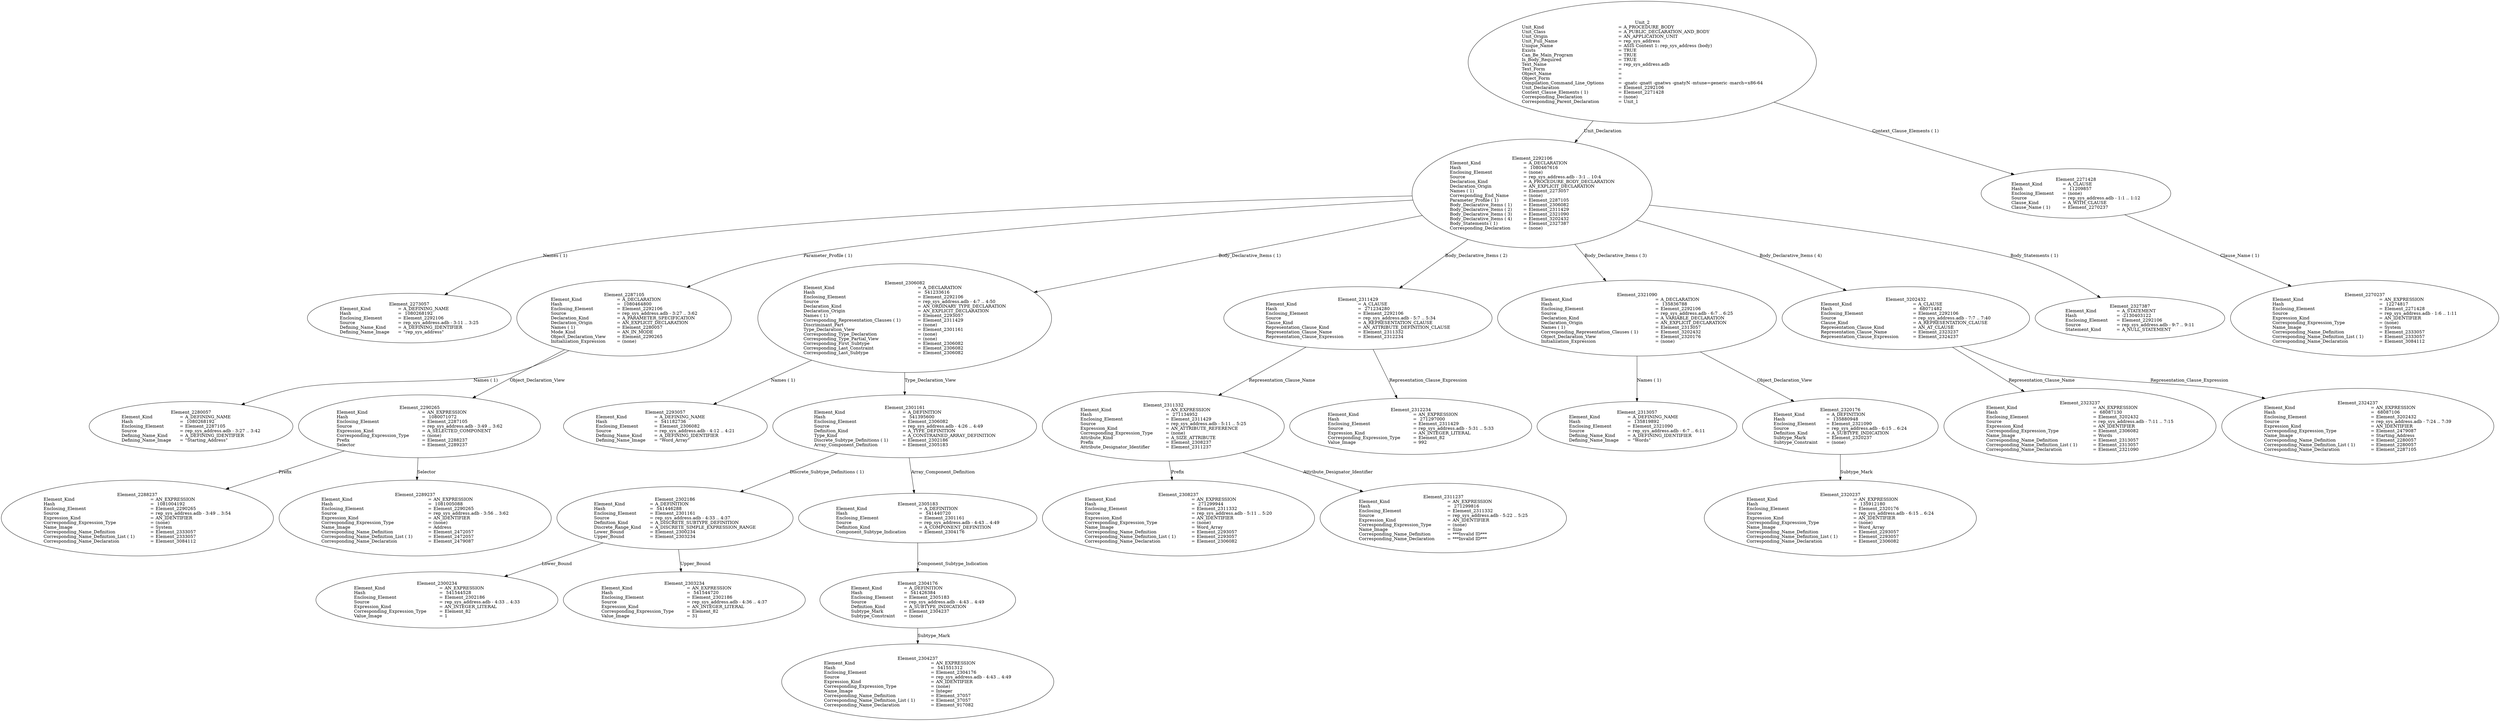 digraph "rep_sys_address.adt" {
  Unit_2 -> Element_2292106
      [ label=Unit_Declaration ];
  Unit_2 -> Element_2271428
      [ label="Context_Clause_Elements ( 1)" ];
  Unit_2
      [ label=<<TABLE BORDER="0" CELLBORDER="0" CELLSPACING="0" CELLPADDING="0"> 
          <TR><TD COLSPAN="3">Unit_2</TD></TR>
          <TR><TD ALIGN="LEFT">Unit_Kind   </TD><TD> = </TD><TD ALIGN="LEFT">A_PROCEDURE_BODY</TD></TR>
          <TR><TD ALIGN="LEFT">Unit_Class   </TD><TD> = </TD><TD ALIGN="LEFT">A_PUBLIC_DECLARATION_AND_BODY</TD></TR>
          <TR><TD ALIGN="LEFT">Unit_Origin   </TD><TD> = </TD><TD ALIGN="LEFT">AN_APPLICATION_UNIT</TD></TR>
          <TR><TD ALIGN="LEFT">Unit_Full_Name    </TD><TD> = </TD><TD ALIGN="LEFT">rep_sys_address</TD></TR>
          <TR><TD ALIGN="LEFT">Unique_Name   </TD><TD> = </TD><TD ALIGN="LEFT">ASIS Context 1: rep_sys_address (body)</TD></TR>
          <TR><TD ALIGN="LEFT">Exists  </TD><TD> = </TD><TD ALIGN="LEFT">TRUE</TD></TR>
          <TR><TD ALIGN="LEFT">Can_Be_Main_Program     </TD><TD> = </TD><TD ALIGN="LEFT">TRUE</TD></TR>
          <TR><TD ALIGN="LEFT">Is_Body_Required     </TD><TD> = </TD><TD ALIGN="LEFT">TRUE</TD></TR>
          <TR><TD ALIGN="LEFT">Text_Name   </TD><TD> = </TD><TD ALIGN="LEFT">rep_sys_address.adb</TD></TR>
          <TR><TD ALIGN="LEFT">Text_Form   </TD><TD> = </TD><TD ALIGN="LEFT"></TD></TR>
          <TR><TD ALIGN="LEFT">Object_Name   </TD><TD> = </TD><TD ALIGN="LEFT"></TD></TR>
          <TR><TD ALIGN="LEFT">Object_Form   </TD><TD> = </TD><TD ALIGN="LEFT"></TD></TR>
          <TR><TD ALIGN="LEFT">Compilation_Command_Line_Options         </TD><TD> = </TD><TD ALIGN="LEFT">-gnatc -gnatt -gnatws -gnatyN -mtune=generic -march=x86-64</TD></TR>
          <TR><TD ALIGN="LEFT">Unit_Declaration     </TD><TD> = </TD><TD ALIGN="LEFT">Element_2292106</TD></TR>
          <TR><TD ALIGN="LEFT">Context_Clause_Elements ( 1)        </TD><TD> = </TD><TD ALIGN="LEFT">Element_2271428</TD></TR>
          <TR><TD ALIGN="LEFT">Corresponding_Declaration       </TD><TD> = </TD><TD ALIGN="LEFT">(none)</TD></TR>
          <TR><TD ALIGN="LEFT">Corresponding_Parent_Declaration         </TD><TD> = </TD><TD ALIGN="LEFT">Unit_1</TD></TR>
          </TABLE>> ];
  Element_2271428 -> Element_2270237
      [ label="Clause_Name ( 1)" ];
  Element_2271428
      [ label=<<TABLE BORDER="0" CELLBORDER="0" CELLSPACING="0" CELLPADDING="0"> 
          <TR><TD COLSPAN="3">Element_2271428</TD></TR>
          <TR><TD ALIGN="LEFT">Element_Kind    </TD><TD> = </TD><TD ALIGN="LEFT">A_CLAUSE</TD></TR>
          <TR><TD ALIGN="LEFT">Hash  </TD><TD> = </TD><TD ALIGN="LEFT"> 11209857</TD></TR>
          <TR><TD ALIGN="LEFT">Enclosing_Element     </TD><TD> = </TD><TD ALIGN="LEFT">(none)</TD></TR>
          <TR><TD ALIGN="LEFT">Source  </TD><TD> = </TD><TD ALIGN="LEFT">rep_sys_address.adb - 1:1 .. 1:12</TD></TR>
          <TR><TD ALIGN="LEFT">Clause_Kind   </TD><TD> = </TD><TD ALIGN="LEFT">A_WITH_CLAUSE</TD></TR>
          <TR><TD ALIGN="LEFT">Clause_Name ( 1)     </TD><TD> = </TD><TD ALIGN="LEFT">Element_2270237</TD></TR>
          </TABLE>> ];
  Element_2270237
      [ label=<<TABLE BORDER="0" CELLBORDER="0" CELLSPACING="0" CELLPADDING="0"> 
          <TR><TD COLSPAN="3">Element_2270237</TD></TR>
          <TR><TD ALIGN="LEFT">Element_Kind    </TD><TD> = </TD><TD ALIGN="LEFT">AN_EXPRESSION</TD></TR>
          <TR><TD ALIGN="LEFT">Hash  </TD><TD> = </TD><TD ALIGN="LEFT"> 12274817</TD></TR>
          <TR><TD ALIGN="LEFT">Enclosing_Element     </TD><TD> = </TD><TD ALIGN="LEFT">Element_2271428</TD></TR>
          <TR><TD ALIGN="LEFT">Source  </TD><TD> = </TD><TD ALIGN="LEFT">rep_sys_address.adb - 1:6 .. 1:11</TD></TR>
          <TR><TD ALIGN="LEFT">Expression_Kind    </TD><TD> = </TD><TD ALIGN="LEFT">AN_IDENTIFIER</TD></TR>
          <TR><TD ALIGN="LEFT">Corresponding_Expression_Type        </TD><TD> = </TD><TD ALIGN="LEFT">(none)</TD></TR>
          <TR><TD ALIGN="LEFT">Name_Image   </TD><TD> = </TD><TD ALIGN="LEFT">System</TD></TR>
          <TR><TD ALIGN="LEFT">Corresponding_Name_Definition        </TD><TD> = </TD><TD ALIGN="LEFT">Element_2333057</TD></TR>
          <TR><TD ALIGN="LEFT">Corresponding_Name_Definition_List ( 1)          </TD><TD> = </TD><TD ALIGN="LEFT">Element_2333057</TD></TR>
          <TR><TD ALIGN="LEFT">Corresponding_Name_Declaration        </TD><TD> = </TD><TD ALIGN="LEFT">Element_3084112</TD></TR>
          </TABLE>> ];
  Element_2292106 -> Element_2273057
      [ label="Names ( 1)" ];
  Element_2292106 -> Element_2287105
      [ label="Parameter_Profile ( 1)" ];
  Element_2292106 -> Element_2306082
      [ label="Body_Declarative_Items ( 1)" ];
  Element_2292106 -> Element_2311429
      [ label="Body_Declarative_Items ( 2)" ];
  Element_2292106 -> Element_2321090
      [ label="Body_Declarative_Items ( 3)" ];
  Element_2292106 -> Element_3202432
      [ label="Body_Declarative_Items ( 4)" ];
  Element_2292106 -> Element_2327387
      [ label="Body_Statements ( 1)" ];
  Element_2292106
      [ label=<<TABLE BORDER="0" CELLBORDER="0" CELLSPACING="0" CELLPADDING="0"> 
          <TR><TD COLSPAN="3">Element_2292106</TD></TR>
          <TR><TD ALIGN="LEFT">Element_Kind    </TD><TD> = </TD><TD ALIGN="LEFT">A_DECLARATION</TD></TR>
          <TR><TD ALIGN="LEFT">Hash  </TD><TD> = </TD><TD ALIGN="LEFT"> 1080467616</TD></TR>
          <TR><TD ALIGN="LEFT">Enclosing_Element     </TD><TD> = </TD><TD ALIGN="LEFT">(none)</TD></TR>
          <TR><TD ALIGN="LEFT">Source  </TD><TD> = </TD><TD ALIGN="LEFT">rep_sys_address.adb - 3:1 .. 10:4</TD></TR>
          <TR><TD ALIGN="LEFT">Declaration_Kind     </TD><TD> = </TD><TD ALIGN="LEFT">A_PROCEDURE_BODY_DECLARATION</TD></TR>
          <TR><TD ALIGN="LEFT">Declaration_Origin     </TD><TD> = </TD><TD ALIGN="LEFT">AN_EXPLICIT_DECLARATION</TD></TR>
          <TR><TD ALIGN="LEFT">Names ( 1)   </TD><TD> = </TD><TD ALIGN="LEFT">Element_2273057</TD></TR>
          <TR><TD ALIGN="LEFT">Corresponding_End_Name      </TD><TD> = </TD><TD ALIGN="LEFT">(none)</TD></TR>
          <TR><TD ALIGN="LEFT">Parameter_Profile ( 1)      </TD><TD> = </TD><TD ALIGN="LEFT">Element_2287105</TD></TR>
          <TR><TD ALIGN="LEFT">Body_Declarative_Items ( 1)       </TD><TD> = </TD><TD ALIGN="LEFT">Element_2306082</TD></TR>
          <TR><TD ALIGN="LEFT">Body_Declarative_Items ( 2)       </TD><TD> = </TD><TD ALIGN="LEFT">Element_2311429</TD></TR>
          <TR><TD ALIGN="LEFT">Body_Declarative_Items ( 3)       </TD><TD> = </TD><TD ALIGN="LEFT">Element_2321090</TD></TR>
          <TR><TD ALIGN="LEFT">Body_Declarative_Items ( 4)       </TD><TD> = </TD><TD ALIGN="LEFT">Element_3202432</TD></TR>
          <TR><TD ALIGN="LEFT">Body_Statements ( 1)      </TD><TD> = </TD><TD ALIGN="LEFT">Element_2327387</TD></TR>
          <TR><TD ALIGN="LEFT">Corresponding_Declaration       </TD><TD> = </TD><TD ALIGN="LEFT">(none)</TD></TR>
          </TABLE>> ];
  Element_2273057
      [ label=<<TABLE BORDER="0" CELLBORDER="0" CELLSPACING="0" CELLPADDING="0"> 
          <TR><TD COLSPAN="3">Element_2273057</TD></TR>
          <TR><TD ALIGN="LEFT">Element_Kind    </TD><TD> = </TD><TD ALIGN="LEFT">A_DEFINING_NAME</TD></TR>
          <TR><TD ALIGN="LEFT">Hash  </TD><TD> = </TD><TD ALIGN="LEFT"> 1080268192</TD></TR>
          <TR><TD ALIGN="LEFT">Enclosing_Element     </TD><TD> = </TD><TD ALIGN="LEFT">Element_2292106</TD></TR>
          <TR><TD ALIGN="LEFT">Source  </TD><TD> = </TD><TD ALIGN="LEFT">rep_sys_address.adb - 3:11 .. 3:25</TD></TR>
          <TR><TD ALIGN="LEFT">Defining_Name_Kind     </TD><TD> = </TD><TD ALIGN="LEFT">A_DEFINING_IDENTIFIER</TD></TR>
          <TR><TD ALIGN="LEFT">Defining_Name_Image     </TD><TD> = </TD><TD ALIGN="LEFT">"rep_sys_address"</TD></TR>
          </TABLE>> ];
  Element_2287105 -> Element_2280057
      [ label="Names ( 1)" ];
  Element_2287105 -> Element_2290265
      [ label=Object_Declaration_View ];
  Element_2287105
      [ label=<<TABLE BORDER="0" CELLBORDER="0" CELLSPACING="0" CELLPADDING="0"> 
          <TR><TD COLSPAN="3">Element_2287105</TD></TR>
          <TR><TD ALIGN="LEFT">Element_Kind    </TD><TD> = </TD><TD ALIGN="LEFT">A_DECLARATION</TD></TR>
          <TR><TD ALIGN="LEFT">Hash  </TD><TD> = </TD><TD ALIGN="LEFT"> 1080464800</TD></TR>
          <TR><TD ALIGN="LEFT">Enclosing_Element     </TD><TD> = </TD><TD ALIGN="LEFT">Element_2292106</TD></TR>
          <TR><TD ALIGN="LEFT">Source  </TD><TD> = </TD><TD ALIGN="LEFT">rep_sys_address.adb - 3:27 .. 3:62</TD></TR>
          <TR><TD ALIGN="LEFT">Declaration_Kind     </TD><TD> = </TD><TD ALIGN="LEFT">A_PARAMETER_SPECIFICATION</TD></TR>
          <TR><TD ALIGN="LEFT">Declaration_Origin     </TD><TD> = </TD><TD ALIGN="LEFT">AN_EXPLICIT_DECLARATION</TD></TR>
          <TR><TD ALIGN="LEFT">Names ( 1)   </TD><TD> = </TD><TD ALIGN="LEFT">Element_2280057</TD></TR>
          <TR><TD ALIGN="LEFT">Mode_Kind   </TD><TD> = </TD><TD ALIGN="LEFT">AN_IN_MODE</TD></TR>
          <TR><TD ALIGN="LEFT">Object_Declaration_View      </TD><TD> = </TD><TD ALIGN="LEFT">Element_2290265</TD></TR>
          <TR><TD ALIGN="LEFT">Initialization_Expression       </TD><TD> = </TD><TD ALIGN="LEFT">(none)</TD></TR>
          </TABLE>> ];
  Element_2280057
      [ label=<<TABLE BORDER="0" CELLBORDER="0" CELLSPACING="0" CELLPADDING="0"> 
          <TR><TD COLSPAN="3">Element_2280057</TD></TR>
          <TR><TD ALIGN="LEFT">Element_Kind    </TD><TD> = </TD><TD ALIGN="LEFT">A_DEFINING_NAME</TD></TR>
          <TR><TD ALIGN="LEFT">Hash  </TD><TD> = </TD><TD ALIGN="LEFT"> 1080268192</TD></TR>
          <TR><TD ALIGN="LEFT">Enclosing_Element     </TD><TD> = </TD><TD ALIGN="LEFT">Element_2287105</TD></TR>
          <TR><TD ALIGN="LEFT">Source  </TD><TD> = </TD><TD ALIGN="LEFT">rep_sys_address.adb - 3:27 .. 3:42</TD></TR>
          <TR><TD ALIGN="LEFT">Defining_Name_Kind     </TD><TD> = </TD><TD ALIGN="LEFT">A_DEFINING_IDENTIFIER</TD></TR>
          <TR><TD ALIGN="LEFT">Defining_Name_Image     </TD><TD> = </TD><TD ALIGN="LEFT">"Starting_Address"</TD></TR>
          </TABLE>> ];
  Element_2290265 -> Element_2288237
      [ label=Prefix ];
  Element_2290265 -> Element_2289237
      [ label=Selector ];
  Element_2290265
      [ label=<<TABLE BORDER="0" CELLBORDER="0" CELLSPACING="0" CELLPADDING="0"> 
          <TR><TD COLSPAN="3">Element_2290265</TD></TR>
          <TR><TD ALIGN="LEFT">Element_Kind    </TD><TD> = </TD><TD ALIGN="LEFT">AN_EXPRESSION</TD></TR>
          <TR><TD ALIGN="LEFT">Hash  </TD><TD> = </TD><TD ALIGN="LEFT"> 1080071072</TD></TR>
          <TR><TD ALIGN="LEFT">Enclosing_Element     </TD><TD> = </TD><TD ALIGN="LEFT">Element_2287105</TD></TR>
          <TR><TD ALIGN="LEFT">Source  </TD><TD> = </TD><TD ALIGN="LEFT">rep_sys_address.adb - 3:49 .. 3:62</TD></TR>
          <TR><TD ALIGN="LEFT">Expression_Kind    </TD><TD> = </TD><TD ALIGN="LEFT">A_SELECTED_COMPONENT</TD></TR>
          <TR><TD ALIGN="LEFT">Corresponding_Expression_Type        </TD><TD> = </TD><TD ALIGN="LEFT">(none)</TD></TR>
          <TR><TD ALIGN="LEFT">Prefix  </TD><TD> = </TD><TD ALIGN="LEFT">Element_2288237</TD></TR>
          <TR><TD ALIGN="LEFT">Selector   </TD><TD> = </TD><TD ALIGN="LEFT">Element_2289237</TD></TR>
          </TABLE>> ];
  Element_2288237
      [ label=<<TABLE BORDER="0" CELLBORDER="0" CELLSPACING="0" CELLPADDING="0"> 
          <TR><TD COLSPAN="3">Element_2288237</TD></TR>
          <TR><TD ALIGN="LEFT">Element_Kind    </TD><TD> = </TD><TD ALIGN="LEFT">AN_EXPRESSION</TD></TR>
          <TR><TD ALIGN="LEFT">Hash  </TD><TD> = </TD><TD ALIGN="LEFT"> 1081004192</TD></TR>
          <TR><TD ALIGN="LEFT">Enclosing_Element     </TD><TD> = </TD><TD ALIGN="LEFT">Element_2290265</TD></TR>
          <TR><TD ALIGN="LEFT">Source  </TD><TD> = </TD><TD ALIGN="LEFT">rep_sys_address.adb - 3:49 .. 3:54</TD></TR>
          <TR><TD ALIGN="LEFT">Expression_Kind    </TD><TD> = </TD><TD ALIGN="LEFT">AN_IDENTIFIER</TD></TR>
          <TR><TD ALIGN="LEFT">Corresponding_Expression_Type        </TD><TD> = </TD><TD ALIGN="LEFT">(none)</TD></TR>
          <TR><TD ALIGN="LEFT">Name_Image   </TD><TD> = </TD><TD ALIGN="LEFT">System</TD></TR>
          <TR><TD ALIGN="LEFT">Corresponding_Name_Definition        </TD><TD> = </TD><TD ALIGN="LEFT">Element_2333057</TD></TR>
          <TR><TD ALIGN="LEFT">Corresponding_Name_Definition_List ( 1)          </TD><TD> = </TD><TD ALIGN="LEFT">Element_2333057</TD></TR>
          <TR><TD ALIGN="LEFT">Corresponding_Name_Declaration        </TD><TD> = </TD><TD ALIGN="LEFT">Element_3084112</TD></TR>
          </TABLE>> ];
  Element_2289237
      [ label=<<TABLE BORDER="0" CELLBORDER="0" CELLSPACING="0" CELLPADDING="0"> 
          <TR><TD COLSPAN="3">Element_2289237</TD></TR>
          <TR><TD ALIGN="LEFT">Element_Kind    </TD><TD> = </TD><TD ALIGN="LEFT">AN_EXPRESSION</TD></TR>
          <TR><TD ALIGN="LEFT">Hash  </TD><TD> = </TD><TD ALIGN="LEFT"> 1081005088</TD></TR>
          <TR><TD ALIGN="LEFT">Enclosing_Element     </TD><TD> = </TD><TD ALIGN="LEFT">Element_2290265</TD></TR>
          <TR><TD ALIGN="LEFT">Source  </TD><TD> = </TD><TD ALIGN="LEFT">rep_sys_address.adb - 3:56 .. 3:62</TD></TR>
          <TR><TD ALIGN="LEFT">Expression_Kind    </TD><TD> = </TD><TD ALIGN="LEFT">AN_IDENTIFIER</TD></TR>
          <TR><TD ALIGN="LEFT">Corresponding_Expression_Type        </TD><TD> = </TD><TD ALIGN="LEFT">(none)</TD></TR>
          <TR><TD ALIGN="LEFT">Name_Image   </TD><TD> = </TD><TD ALIGN="LEFT">Address</TD></TR>
          <TR><TD ALIGN="LEFT">Corresponding_Name_Definition        </TD><TD> = </TD><TD ALIGN="LEFT">Element_2472057</TD></TR>
          <TR><TD ALIGN="LEFT">Corresponding_Name_Definition_List ( 1)          </TD><TD> = </TD><TD ALIGN="LEFT">Element_2472057</TD></TR>
          <TR><TD ALIGN="LEFT">Corresponding_Name_Declaration        </TD><TD> = </TD><TD ALIGN="LEFT">Element_2479087</TD></TR>
          </TABLE>> ];
  Element_2306082 -> Element_2293057
      [ label="Names ( 1)" ];
  Element_2306082 -> Element_2301161
      [ label=Type_Declaration_View ];
  Element_2306082
      [ label=<<TABLE BORDER="0" CELLBORDER="0" CELLSPACING="0" CELLPADDING="0"> 
          <TR><TD COLSPAN="3">Element_2306082</TD></TR>
          <TR><TD ALIGN="LEFT">Element_Kind    </TD><TD> = </TD><TD ALIGN="LEFT">A_DECLARATION</TD></TR>
          <TR><TD ALIGN="LEFT">Hash  </TD><TD> = </TD><TD ALIGN="LEFT"> 541233616</TD></TR>
          <TR><TD ALIGN="LEFT">Enclosing_Element     </TD><TD> = </TD><TD ALIGN="LEFT">Element_2292106</TD></TR>
          <TR><TD ALIGN="LEFT">Source  </TD><TD> = </TD><TD ALIGN="LEFT">rep_sys_address.adb - 4:7 .. 4:50</TD></TR>
          <TR><TD ALIGN="LEFT">Declaration_Kind     </TD><TD> = </TD><TD ALIGN="LEFT">AN_ORDINARY_TYPE_DECLARATION</TD></TR>
          <TR><TD ALIGN="LEFT">Declaration_Origin     </TD><TD> = </TD><TD ALIGN="LEFT">AN_EXPLICIT_DECLARATION</TD></TR>
          <TR><TD ALIGN="LEFT">Names ( 1)   </TD><TD> = </TD><TD ALIGN="LEFT">Element_2293057</TD></TR>
          <TR><TD ALIGN="LEFT">Corresponding_Representation_Clauses ( 1)           </TD><TD> = </TD><TD ALIGN="LEFT">Element_2311429</TD></TR>
          <TR><TD ALIGN="LEFT">Discriminant_Part     </TD><TD> = </TD><TD ALIGN="LEFT">(none)</TD></TR>
          <TR><TD ALIGN="LEFT">Type_Declaration_View      </TD><TD> = </TD><TD ALIGN="LEFT">Element_2301161</TD></TR>
          <TR><TD ALIGN="LEFT">Corresponding_Type_Declaration        </TD><TD> = </TD><TD ALIGN="LEFT">(none)</TD></TR>
          <TR><TD ALIGN="LEFT">Corresponding_Type_Partial_View        </TD><TD> = </TD><TD ALIGN="LEFT">(none)</TD></TR>
          <TR><TD ALIGN="LEFT">Corresponding_First_Subtype       </TD><TD> = </TD><TD ALIGN="LEFT">Element_2306082</TD></TR>
          <TR><TD ALIGN="LEFT">Corresponding_Last_Constraint        </TD><TD> = </TD><TD ALIGN="LEFT">Element_2306082</TD></TR>
          <TR><TD ALIGN="LEFT">Corresponding_Last_Subtype       </TD><TD> = </TD><TD ALIGN="LEFT">Element_2306082</TD></TR>
          </TABLE>> ];
  Element_2293057
      [ label=<<TABLE BORDER="0" CELLBORDER="0" CELLSPACING="0" CELLPADDING="0"> 
          <TR><TD COLSPAN="3">Element_2293057</TD></TR>
          <TR><TD ALIGN="LEFT">Element_Kind    </TD><TD> = </TD><TD ALIGN="LEFT">A_DEFINING_NAME</TD></TR>
          <TR><TD ALIGN="LEFT">Hash  </TD><TD> = </TD><TD ALIGN="LEFT"> 541182736</TD></TR>
          <TR><TD ALIGN="LEFT">Enclosing_Element     </TD><TD> = </TD><TD ALIGN="LEFT">Element_2306082</TD></TR>
          <TR><TD ALIGN="LEFT">Source  </TD><TD> = </TD><TD ALIGN="LEFT">rep_sys_address.adb - 4:12 .. 4:21</TD></TR>
          <TR><TD ALIGN="LEFT">Defining_Name_Kind     </TD><TD> = </TD><TD ALIGN="LEFT">A_DEFINING_IDENTIFIER</TD></TR>
          <TR><TD ALIGN="LEFT">Defining_Name_Image     </TD><TD> = </TD><TD ALIGN="LEFT">"Word_Array"</TD></TR>
          </TABLE>> ];
  Element_2301161 -> Element_2302186
      [ label="Discrete_Subtype_Definitions ( 1)" ];
  Element_2301161 -> Element_2305183
      [ label=Array_Component_Definition ];
  Element_2301161
      [ label=<<TABLE BORDER="0" CELLBORDER="0" CELLSPACING="0" CELLPADDING="0"> 
          <TR><TD COLSPAN="3">Element_2301161</TD></TR>
          <TR><TD ALIGN="LEFT">Element_Kind    </TD><TD> = </TD><TD ALIGN="LEFT">A_DEFINITION</TD></TR>
          <TR><TD ALIGN="LEFT">Hash  </TD><TD> = </TD><TD ALIGN="LEFT"> 541395600</TD></TR>
          <TR><TD ALIGN="LEFT">Enclosing_Element     </TD><TD> = </TD><TD ALIGN="LEFT">Element_2306082</TD></TR>
          <TR><TD ALIGN="LEFT">Source  </TD><TD> = </TD><TD ALIGN="LEFT">rep_sys_address.adb - 4:26 .. 4:49</TD></TR>
          <TR><TD ALIGN="LEFT">Definition_Kind    </TD><TD> = </TD><TD ALIGN="LEFT">A_TYPE_DEFINITION</TD></TR>
          <TR><TD ALIGN="LEFT">Type_Kind   </TD><TD> = </TD><TD ALIGN="LEFT">A_CONSTRAINED_ARRAY_DEFINITION</TD></TR>
          <TR><TD ALIGN="LEFT">Discrete_Subtype_Definitions ( 1)         </TD><TD> = </TD><TD ALIGN="LEFT">Element_2302186</TD></TR>
          <TR><TD ALIGN="LEFT">Array_Component_Definition       </TD><TD> = </TD><TD ALIGN="LEFT">Element_2305183</TD></TR>
          </TABLE>> ];
  Element_2302186 -> Element_2300234
      [ label=Lower_Bound ];
  Element_2302186 -> Element_2303234
      [ label=Upper_Bound ];
  Element_2302186
      [ label=<<TABLE BORDER="0" CELLBORDER="0" CELLSPACING="0" CELLPADDING="0"> 
          <TR><TD COLSPAN="3">Element_2302186</TD></TR>
          <TR><TD ALIGN="LEFT">Element_Kind    </TD><TD> = </TD><TD ALIGN="LEFT">A_DEFINITION</TD></TR>
          <TR><TD ALIGN="LEFT">Hash  </TD><TD> = </TD><TD ALIGN="LEFT"> 541446288</TD></TR>
          <TR><TD ALIGN="LEFT">Enclosing_Element     </TD><TD> = </TD><TD ALIGN="LEFT">Element_2301161</TD></TR>
          <TR><TD ALIGN="LEFT">Source  </TD><TD> = </TD><TD ALIGN="LEFT">rep_sys_address.adb - 4:33 .. 4:37</TD></TR>
          <TR><TD ALIGN="LEFT">Definition_Kind    </TD><TD> = </TD><TD ALIGN="LEFT">A_DISCRETE_SUBTYPE_DEFINITION</TD></TR>
          <TR><TD ALIGN="LEFT">Discrete_Range_Kind     </TD><TD> = </TD><TD ALIGN="LEFT">A_DISCRETE_SIMPLE_EXPRESSION_RANGE</TD></TR>
          <TR><TD ALIGN="LEFT">Lower_Bound   </TD><TD> = </TD><TD ALIGN="LEFT">Element_2300234</TD></TR>
          <TR><TD ALIGN="LEFT">Upper_Bound   </TD><TD> = </TD><TD ALIGN="LEFT">Element_2303234</TD></TR>
          </TABLE>> ];
  Element_2300234
      [ label=<<TABLE BORDER="0" CELLBORDER="0" CELLSPACING="0" CELLPADDING="0"> 
          <TR><TD COLSPAN="3">Element_2300234</TD></TR>
          <TR><TD ALIGN="LEFT">Element_Kind    </TD><TD> = </TD><TD ALIGN="LEFT">AN_EXPRESSION</TD></TR>
          <TR><TD ALIGN="LEFT">Hash  </TD><TD> = </TD><TD ALIGN="LEFT"> 541544528</TD></TR>
          <TR><TD ALIGN="LEFT">Enclosing_Element     </TD><TD> = </TD><TD ALIGN="LEFT">Element_2302186</TD></TR>
          <TR><TD ALIGN="LEFT">Source  </TD><TD> = </TD><TD ALIGN="LEFT">rep_sys_address.adb - 4:33 .. 4:33</TD></TR>
          <TR><TD ALIGN="LEFT">Expression_Kind    </TD><TD> = </TD><TD ALIGN="LEFT">AN_INTEGER_LITERAL</TD></TR>
          <TR><TD ALIGN="LEFT">Corresponding_Expression_Type        </TD><TD> = </TD><TD ALIGN="LEFT">Element_82</TD></TR>
          <TR><TD ALIGN="LEFT">Value_Image   </TD><TD> = </TD><TD ALIGN="LEFT">1</TD></TR>
          </TABLE>> ];
  Element_2303234
      [ label=<<TABLE BORDER="0" CELLBORDER="0" CELLSPACING="0" CELLPADDING="0"> 
          <TR><TD COLSPAN="3">Element_2303234</TD></TR>
          <TR><TD ALIGN="LEFT">Element_Kind    </TD><TD> = </TD><TD ALIGN="LEFT">AN_EXPRESSION</TD></TR>
          <TR><TD ALIGN="LEFT">Hash  </TD><TD> = </TD><TD ALIGN="LEFT"> 541544720</TD></TR>
          <TR><TD ALIGN="LEFT">Enclosing_Element     </TD><TD> = </TD><TD ALIGN="LEFT">Element_2302186</TD></TR>
          <TR><TD ALIGN="LEFT">Source  </TD><TD> = </TD><TD ALIGN="LEFT">rep_sys_address.adb - 4:36 .. 4:37</TD></TR>
          <TR><TD ALIGN="LEFT">Expression_Kind    </TD><TD> = </TD><TD ALIGN="LEFT">AN_INTEGER_LITERAL</TD></TR>
          <TR><TD ALIGN="LEFT">Corresponding_Expression_Type        </TD><TD> = </TD><TD ALIGN="LEFT">Element_82</TD></TR>
          <TR><TD ALIGN="LEFT">Value_Image   </TD><TD> = </TD><TD ALIGN="LEFT">31</TD></TR>
          </TABLE>> ];
  Element_2305183 -> Element_2304176
      [ label=Component_Subtype_Indication ];
  Element_2305183
      [ label=<<TABLE BORDER="0" CELLBORDER="0" CELLSPACING="0" CELLPADDING="0"> 
          <TR><TD COLSPAN="3">Element_2305183</TD></TR>
          <TR><TD ALIGN="LEFT">Element_Kind    </TD><TD> = </TD><TD ALIGN="LEFT">A_DEFINITION</TD></TR>
          <TR><TD ALIGN="LEFT">Hash  </TD><TD> = </TD><TD ALIGN="LEFT"> 541440720</TD></TR>
          <TR><TD ALIGN="LEFT">Enclosing_Element     </TD><TD> = </TD><TD ALIGN="LEFT">Element_2301161</TD></TR>
          <TR><TD ALIGN="LEFT">Source  </TD><TD> = </TD><TD ALIGN="LEFT">rep_sys_address.adb - 4:43 .. 4:49</TD></TR>
          <TR><TD ALIGN="LEFT">Definition_Kind    </TD><TD> = </TD><TD ALIGN="LEFT">A_COMPONENT_DEFINITION</TD></TR>
          <TR><TD ALIGN="LEFT">Component_Subtype_Indication        </TD><TD> = </TD><TD ALIGN="LEFT">Element_2304176</TD></TR>
          </TABLE>> ];
  Element_2304176 -> Element_2304237
      [ label=Subtype_Mark ];
  Element_2304176
      [ label=<<TABLE BORDER="0" CELLBORDER="0" CELLSPACING="0" CELLPADDING="0"> 
          <TR><TD COLSPAN="3">Element_2304176</TD></TR>
          <TR><TD ALIGN="LEFT">Element_Kind    </TD><TD> = </TD><TD ALIGN="LEFT">A_DEFINITION</TD></TR>
          <TR><TD ALIGN="LEFT">Hash  </TD><TD> = </TD><TD ALIGN="LEFT"> 541426384</TD></TR>
          <TR><TD ALIGN="LEFT">Enclosing_Element     </TD><TD> = </TD><TD ALIGN="LEFT">Element_2305183</TD></TR>
          <TR><TD ALIGN="LEFT">Source  </TD><TD> = </TD><TD ALIGN="LEFT">rep_sys_address.adb - 4:43 .. 4:49</TD></TR>
          <TR><TD ALIGN="LEFT">Definition_Kind    </TD><TD> = </TD><TD ALIGN="LEFT">A_SUBTYPE_INDICATION</TD></TR>
          <TR><TD ALIGN="LEFT">Subtype_Mark    </TD><TD> = </TD><TD ALIGN="LEFT">Element_2304237</TD></TR>
          <TR><TD ALIGN="LEFT">Subtype_Constraint     </TD><TD> = </TD><TD ALIGN="LEFT">(none)</TD></TR>
          </TABLE>> ];
  Element_2304237
      [ label=<<TABLE BORDER="0" CELLBORDER="0" CELLSPACING="0" CELLPADDING="0"> 
          <TR><TD COLSPAN="3">Element_2304237</TD></TR>
          <TR><TD ALIGN="LEFT">Element_Kind    </TD><TD> = </TD><TD ALIGN="LEFT">AN_EXPRESSION</TD></TR>
          <TR><TD ALIGN="LEFT">Hash  </TD><TD> = </TD><TD ALIGN="LEFT"> 541551312</TD></TR>
          <TR><TD ALIGN="LEFT">Enclosing_Element     </TD><TD> = </TD><TD ALIGN="LEFT">Element_2304176</TD></TR>
          <TR><TD ALIGN="LEFT">Source  </TD><TD> = </TD><TD ALIGN="LEFT">rep_sys_address.adb - 4:43 .. 4:49</TD></TR>
          <TR><TD ALIGN="LEFT">Expression_Kind    </TD><TD> = </TD><TD ALIGN="LEFT">AN_IDENTIFIER</TD></TR>
          <TR><TD ALIGN="LEFT">Corresponding_Expression_Type        </TD><TD> = </TD><TD ALIGN="LEFT">(none)</TD></TR>
          <TR><TD ALIGN="LEFT">Name_Image   </TD><TD> = </TD><TD ALIGN="LEFT">Integer</TD></TR>
          <TR><TD ALIGN="LEFT">Corresponding_Name_Definition        </TD><TD> = </TD><TD ALIGN="LEFT">Element_37057</TD></TR>
          <TR><TD ALIGN="LEFT">Corresponding_Name_Definition_List ( 1)          </TD><TD> = </TD><TD ALIGN="LEFT">Element_37057</TD></TR>
          <TR><TD ALIGN="LEFT">Corresponding_Name_Declaration        </TD><TD> = </TD><TD ALIGN="LEFT">Element_917082</TD></TR>
          </TABLE>> ];
  Element_2311429 -> Element_2311332
      [ label=Representation_Clause_Name ];
  Element_2311429 -> Element_2312234
      [ label=Representation_Clause_Expression ];
  Element_2311429
      [ label=<<TABLE BORDER="0" CELLBORDER="0" CELLSPACING="0" CELLPADDING="0"> 
          <TR><TD COLSPAN="3">Element_2311429</TD></TR>
          <TR><TD ALIGN="LEFT">Element_Kind    </TD><TD> = </TD><TD ALIGN="LEFT">A_CLAUSE</TD></TR>
          <TR><TD ALIGN="LEFT">Hash  </TD><TD> = </TD><TD ALIGN="LEFT"> 271234280</TD></TR>
          <TR><TD ALIGN="LEFT">Enclosing_Element     </TD><TD> = </TD><TD ALIGN="LEFT">Element_2292106</TD></TR>
          <TR><TD ALIGN="LEFT">Source  </TD><TD> = </TD><TD ALIGN="LEFT">rep_sys_address.adb - 5:7 .. 5:34</TD></TR>
          <TR><TD ALIGN="LEFT">Clause_Kind   </TD><TD> = </TD><TD ALIGN="LEFT">A_REPRESENTATION_CLAUSE</TD></TR>
          <TR><TD ALIGN="LEFT">Representation_Clause_Kind       </TD><TD> = </TD><TD ALIGN="LEFT">AN_ATTRIBUTE_DEFINITION_CLAUSE</TD></TR>
          <TR><TD ALIGN="LEFT">Representation_Clause_Name       </TD><TD> = </TD><TD ALIGN="LEFT">Element_2311332</TD></TR>
          <TR><TD ALIGN="LEFT">Representation_Clause_Expression         </TD><TD> = </TD><TD ALIGN="LEFT">Element_2312234</TD></TR>
          </TABLE>> ];
  Element_2311332 -> Element_2308237
      [ label=Prefix ];
  Element_2311332 -> Element_2311237
      [ label=Attribute_Designator_Identifier ];
  Element_2311332
      [ label=<<TABLE BORDER="0" CELLBORDER="0" CELLSPACING="0" CELLPADDING="0"> 
          <TR><TD COLSPAN="3">Element_2311332</TD></TR>
          <TR><TD ALIGN="LEFT">Element_Kind    </TD><TD> = </TD><TD ALIGN="LEFT">AN_EXPRESSION</TD></TR>
          <TR><TD ALIGN="LEFT">Hash  </TD><TD> = </TD><TD ALIGN="LEFT"> 271134952</TD></TR>
          <TR><TD ALIGN="LEFT">Enclosing_Element     </TD><TD> = </TD><TD ALIGN="LEFT">Element_2311429</TD></TR>
          <TR><TD ALIGN="LEFT">Source  </TD><TD> = </TD><TD ALIGN="LEFT">rep_sys_address.adb - 5:11 .. 5:25</TD></TR>
          <TR><TD ALIGN="LEFT">Expression_Kind    </TD><TD> = </TD><TD ALIGN="LEFT">AN_ATTRIBUTE_REFERENCE</TD></TR>
          <TR><TD ALIGN="LEFT">Corresponding_Expression_Type        </TD><TD> = </TD><TD ALIGN="LEFT">(none)</TD></TR>
          <TR><TD ALIGN="LEFT">Attribute_Kind    </TD><TD> = </TD><TD ALIGN="LEFT">A_SIZE_ATTRIBUTE</TD></TR>
          <TR><TD ALIGN="LEFT">Prefix  </TD><TD> = </TD><TD ALIGN="LEFT">Element_2308237</TD></TR>
          <TR><TD ALIGN="LEFT">Attribute_Designator_Identifier        </TD><TD> = </TD><TD ALIGN="LEFT">Element_2311237</TD></TR>
          </TABLE>> ];
  Element_2308237
      [ label=<<TABLE BORDER="0" CELLBORDER="0" CELLSPACING="0" CELLPADDING="0"> 
          <TR><TD COLSPAN="3">Element_2308237</TD></TR>
          <TR><TD ALIGN="LEFT">Element_Kind    </TD><TD> = </TD><TD ALIGN="LEFT">AN_EXPRESSION</TD></TR>
          <TR><TD ALIGN="LEFT">Hash  </TD><TD> = </TD><TD ALIGN="LEFT"> 271299944</TD></TR>
          <TR><TD ALIGN="LEFT">Enclosing_Element     </TD><TD> = </TD><TD ALIGN="LEFT">Element_2311332</TD></TR>
          <TR><TD ALIGN="LEFT">Source  </TD><TD> = </TD><TD ALIGN="LEFT">rep_sys_address.adb - 5:11 .. 5:20</TD></TR>
          <TR><TD ALIGN="LEFT">Expression_Kind    </TD><TD> = </TD><TD ALIGN="LEFT">AN_IDENTIFIER</TD></TR>
          <TR><TD ALIGN="LEFT">Corresponding_Expression_Type        </TD><TD> = </TD><TD ALIGN="LEFT">(none)</TD></TR>
          <TR><TD ALIGN="LEFT">Name_Image   </TD><TD> = </TD><TD ALIGN="LEFT">Word_Array</TD></TR>
          <TR><TD ALIGN="LEFT">Corresponding_Name_Definition        </TD><TD> = </TD><TD ALIGN="LEFT">Element_2293057</TD></TR>
          <TR><TD ALIGN="LEFT">Corresponding_Name_Definition_List ( 1)          </TD><TD> = </TD><TD ALIGN="LEFT">Element_2293057</TD></TR>
          <TR><TD ALIGN="LEFT">Corresponding_Name_Declaration        </TD><TD> = </TD><TD ALIGN="LEFT">Element_2306082</TD></TR>
          </TABLE>> ];
  Element_2311237
      [ label=<<TABLE BORDER="0" CELLBORDER="0" CELLSPACING="0" CELLPADDING="0"> 
          <TR><TD COLSPAN="3">Element_2311237</TD></TR>
          <TR><TD ALIGN="LEFT">Element_Kind    </TD><TD> = </TD><TD ALIGN="LEFT">AN_EXPRESSION</TD></TR>
          <TR><TD ALIGN="LEFT">Hash  </TD><TD> = </TD><TD ALIGN="LEFT"> 271299816</TD></TR>
          <TR><TD ALIGN="LEFT">Enclosing_Element     </TD><TD> = </TD><TD ALIGN="LEFT">Element_2311332</TD></TR>
          <TR><TD ALIGN="LEFT">Source  </TD><TD> = </TD><TD ALIGN="LEFT">rep_sys_address.adb - 5:22 .. 5:25</TD></TR>
          <TR><TD ALIGN="LEFT">Expression_Kind    </TD><TD> = </TD><TD ALIGN="LEFT">AN_IDENTIFIER</TD></TR>
          <TR><TD ALIGN="LEFT">Corresponding_Expression_Type        </TD><TD> = </TD><TD ALIGN="LEFT">(none)</TD></TR>
          <TR><TD ALIGN="LEFT">Name_Image   </TD><TD> = </TD><TD ALIGN="LEFT">Size</TD></TR>
          <TR><TD ALIGN="LEFT">Corresponding_Name_Definition        </TD><TD> = </TD><TD ALIGN="LEFT">***Invalid ID***</TD></TR>
          <TR><TD ALIGN="LEFT">Corresponding_Name_Declaration        </TD><TD> = </TD><TD ALIGN="LEFT">***Invalid ID***</TD></TR>
          </TABLE>> ];
  Element_2312234
      [ label=<<TABLE BORDER="0" CELLBORDER="0" CELLSPACING="0" CELLPADDING="0"> 
          <TR><TD COLSPAN="3">Element_2312234</TD></TR>
          <TR><TD ALIGN="LEFT">Element_Kind    </TD><TD> = </TD><TD ALIGN="LEFT">AN_EXPRESSION</TD></TR>
          <TR><TD ALIGN="LEFT">Hash  </TD><TD> = </TD><TD ALIGN="LEFT"> 271297000</TD></TR>
          <TR><TD ALIGN="LEFT">Enclosing_Element     </TD><TD> = </TD><TD ALIGN="LEFT">Element_2311429</TD></TR>
          <TR><TD ALIGN="LEFT">Source  </TD><TD> = </TD><TD ALIGN="LEFT">rep_sys_address.adb - 5:31 .. 5:33</TD></TR>
          <TR><TD ALIGN="LEFT">Expression_Kind    </TD><TD> = </TD><TD ALIGN="LEFT">AN_INTEGER_LITERAL</TD></TR>
          <TR><TD ALIGN="LEFT">Corresponding_Expression_Type        </TD><TD> = </TD><TD ALIGN="LEFT">Element_82</TD></TR>
          <TR><TD ALIGN="LEFT">Value_Image   </TD><TD> = </TD><TD ALIGN="LEFT">992</TD></TR>
          </TABLE>> ];
  Element_2321090 -> Element_2313057
      [ label="Names ( 1)" ];
  Element_2321090 -> Element_2320176
      [ label=Object_Declaration_View ];
  Element_2321090
      [ label=<<TABLE BORDER="0" CELLBORDER="0" CELLSPACING="0" CELLPADDING="0"> 
          <TR><TD COLSPAN="3">Element_2321090</TD></TR>
          <TR><TD ALIGN="LEFT">Element_Kind    </TD><TD> = </TD><TD ALIGN="LEFT">A_DECLARATION</TD></TR>
          <TR><TD ALIGN="LEFT">Hash  </TD><TD> = </TD><TD ALIGN="LEFT"> 135836788</TD></TR>
          <TR><TD ALIGN="LEFT">Enclosing_Element     </TD><TD> = </TD><TD ALIGN="LEFT">Element_2292106</TD></TR>
          <TR><TD ALIGN="LEFT">Source  </TD><TD> = </TD><TD ALIGN="LEFT">rep_sys_address.adb - 6:7 .. 6:25</TD></TR>
          <TR><TD ALIGN="LEFT">Declaration_Kind     </TD><TD> = </TD><TD ALIGN="LEFT">A_VARIABLE_DECLARATION</TD></TR>
          <TR><TD ALIGN="LEFT">Declaration_Origin     </TD><TD> = </TD><TD ALIGN="LEFT">AN_EXPLICIT_DECLARATION</TD></TR>
          <TR><TD ALIGN="LEFT">Names ( 1)   </TD><TD> = </TD><TD ALIGN="LEFT">Element_2313057</TD></TR>
          <TR><TD ALIGN="LEFT">Corresponding_Representation_Clauses ( 1)           </TD><TD> = </TD><TD ALIGN="LEFT">Element_3202432</TD></TR>
          <TR><TD ALIGN="LEFT">Object_Declaration_View      </TD><TD> = </TD><TD ALIGN="LEFT">Element_2320176</TD></TR>
          <TR><TD ALIGN="LEFT">Initialization_Expression       </TD><TD> = </TD><TD ALIGN="LEFT">(none)</TD></TR>
          </TABLE>> ];
  Element_2313057
      [ label=<<TABLE BORDER="0" CELLBORDER="0" CELLSPACING="0" CELLPADDING="0"> 
          <TR><TD COLSPAN="3">Element_2313057</TD></TR>
          <TR><TD ALIGN="LEFT">Element_Kind    </TD><TD> = </TD><TD ALIGN="LEFT">A_DEFINING_NAME</TD></TR>
          <TR><TD ALIGN="LEFT">Hash  </TD><TD> = </TD><TD ALIGN="LEFT"> 135819892</TD></TR>
          <TR><TD ALIGN="LEFT">Enclosing_Element     </TD><TD> = </TD><TD ALIGN="LEFT">Element_2321090</TD></TR>
          <TR><TD ALIGN="LEFT">Source  </TD><TD> = </TD><TD ALIGN="LEFT">rep_sys_address.adb - 6:7 .. 6:11</TD></TR>
          <TR><TD ALIGN="LEFT">Defining_Name_Kind     </TD><TD> = </TD><TD ALIGN="LEFT">A_DEFINING_IDENTIFIER</TD></TR>
          <TR><TD ALIGN="LEFT">Defining_Name_Image     </TD><TD> = </TD><TD ALIGN="LEFT">"Words"</TD></TR>
          </TABLE>> ];
  Element_2320176 -> Element_2320237
      [ label=Subtype_Mark ];
  Element_2320176
      [ label=<<TABLE BORDER="0" CELLBORDER="0" CELLSPACING="0" CELLPADDING="0"> 
          <TR><TD COLSPAN="3">Element_2320176</TD></TR>
          <TR><TD ALIGN="LEFT">Element_Kind    </TD><TD> = </TD><TD ALIGN="LEFT">A_DEFINITION</TD></TR>
          <TR><TD ALIGN="LEFT">Hash  </TD><TD> = </TD><TD ALIGN="LEFT"> 135880948</TD></TR>
          <TR><TD ALIGN="LEFT">Enclosing_Element     </TD><TD> = </TD><TD ALIGN="LEFT">Element_2321090</TD></TR>
          <TR><TD ALIGN="LEFT">Source  </TD><TD> = </TD><TD ALIGN="LEFT">rep_sys_address.adb - 6:15 .. 6:24</TD></TR>
          <TR><TD ALIGN="LEFT">Definition_Kind    </TD><TD> = </TD><TD ALIGN="LEFT">A_SUBTYPE_INDICATION</TD></TR>
          <TR><TD ALIGN="LEFT">Subtype_Mark    </TD><TD> = </TD><TD ALIGN="LEFT">Element_2320237</TD></TR>
          <TR><TD ALIGN="LEFT">Subtype_Constraint     </TD><TD> = </TD><TD ALIGN="LEFT">(none)</TD></TR>
          </TABLE>> ];
  Element_2320237
      [ label=<<TABLE BORDER="0" CELLBORDER="0" CELLSPACING="0" CELLPADDING="0"> 
          <TR><TD COLSPAN="3">Element_2320237</TD></TR>
          <TR><TD ALIGN="LEFT">Element_Kind    </TD><TD> = </TD><TD ALIGN="LEFT">AN_EXPRESSION</TD></TR>
          <TR><TD ALIGN="LEFT">Hash  </TD><TD> = </TD><TD ALIGN="LEFT"> 135912180</TD></TR>
          <TR><TD ALIGN="LEFT">Enclosing_Element     </TD><TD> = </TD><TD ALIGN="LEFT">Element_2320176</TD></TR>
          <TR><TD ALIGN="LEFT">Source  </TD><TD> = </TD><TD ALIGN="LEFT">rep_sys_address.adb - 6:15 .. 6:24</TD></TR>
          <TR><TD ALIGN="LEFT">Expression_Kind    </TD><TD> = </TD><TD ALIGN="LEFT">AN_IDENTIFIER</TD></TR>
          <TR><TD ALIGN="LEFT">Corresponding_Expression_Type        </TD><TD> = </TD><TD ALIGN="LEFT">(none)</TD></TR>
          <TR><TD ALIGN="LEFT">Name_Image   </TD><TD> = </TD><TD ALIGN="LEFT">Word_Array</TD></TR>
          <TR><TD ALIGN="LEFT">Corresponding_Name_Definition        </TD><TD> = </TD><TD ALIGN="LEFT">Element_2293057</TD></TR>
          <TR><TD ALIGN="LEFT">Corresponding_Name_Definition_List ( 1)          </TD><TD> = </TD><TD ALIGN="LEFT">Element_2293057</TD></TR>
          <TR><TD ALIGN="LEFT">Corresponding_Name_Declaration        </TD><TD> = </TD><TD ALIGN="LEFT">Element_2306082</TD></TR>
          </TABLE>> ];
  Element_3202432 -> Element_2323237
      [ label=Representation_Clause_Name ];
  Element_3202432 -> Element_2324237
      [ label=Representation_Clause_Expression ];
  Element_3202432
      [ label=<<TABLE BORDER="0" CELLBORDER="0" CELLSPACING="0" CELLPADDING="0"> 
          <TR><TD COLSPAN="3">Element_3202432</TD></TR>
          <TR><TD ALIGN="LEFT">Element_Kind    </TD><TD> = </TD><TD ALIGN="LEFT">A_CLAUSE</TD></TR>
          <TR><TD ALIGN="LEFT">Hash  </TD><TD> = </TD><TD ALIGN="LEFT"> 68071482</TD></TR>
          <TR><TD ALIGN="LEFT">Enclosing_Element     </TD><TD> = </TD><TD ALIGN="LEFT">Element_2292106</TD></TR>
          <TR><TD ALIGN="LEFT">Source  </TD><TD> = </TD><TD ALIGN="LEFT">rep_sys_address.adb - 7:7 .. 7:40</TD></TR>
          <TR><TD ALIGN="LEFT">Clause_Kind   </TD><TD> = </TD><TD ALIGN="LEFT">A_REPRESENTATION_CLAUSE</TD></TR>
          <TR><TD ALIGN="LEFT">Representation_Clause_Kind       </TD><TD> = </TD><TD ALIGN="LEFT">AN_AT_CLAUSE</TD></TR>
          <TR><TD ALIGN="LEFT">Representation_Clause_Name       </TD><TD> = </TD><TD ALIGN="LEFT">Element_2323237</TD></TR>
          <TR><TD ALIGN="LEFT">Representation_Clause_Expression         </TD><TD> = </TD><TD ALIGN="LEFT">Element_2324237</TD></TR>
          </TABLE>> ];
  Element_2323237
      [ label=<<TABLE BORDER="0" CELLBORDER="0" CELLSPACING="0" CELLPADDING="0"> 
          <TR><TD COLSPAN="3">Element_2323237</TD></TR>
          <TR><TD ALIGN="LEFT">Element_Kind    </TD><TD> = </TD><TD ALIGN="LEFT">AN_EXPRESSION</TD></TR>
          <TR><TD ALIGN="LEFT">Hash  </TD><TD> = </TD><TD ALIGN="LEFT"> 68087130</TD></TR>
          <TR><TD ALIGN="LEFT">Enclosing_Element     </TD><TD> = </TD><TD ALIGN="LEFT">Element_3202432</TD></TR>
          <TR><TD ALIGN="LEFT">Source  </TD><TD> = </TD><TD ALIGN="LEFT">rep_sys_address.adb - 7:11 .. 7:15</TD></TR>
          <TR><TD ALIGN="LEFT">Expression_Kind    </TD><TD> = </TD><TD ALIGN="LEFT">AN_IDENTIFIER</TD></TR>
          <TR><TD ALIGN="LEFT">Corresponding_Expression_Type        </TD><TD> = </TD><TD ALIGN="LEFT">Element_2306082</TD></TR>
          <TR><TD ALIGN="LEFT">Name_Image   </TD><TD> = </TD><TD ALIGN="LEFT">Words</TD></TR>
          <TR><TD ALIGN="LEFT">Corresponding_Name_Definition        </TD><TD> = </TD><TD ALIGN="LEFT">Element_2313057</TD></TR>
          <TR><TD ALIGN="LEFT">Corresponding_Name_Definition_List ( 1)          </TD><TD> = </TD><TD ALIGN="LEFT">Element_2313057</TD></TR>
          <TR><TD ALIGN="LEFT">Corresponding_Name_Declaration        </TD><TD> = </TD><TD ALIGN="LEFT">Element_2321090</TD></TR>
          </TABLE>> ];
  Element_2324237
      [ label=<<TABLE BORDER="0" CELLBORDER="0" CELLSPACING="0" CELLPADDING="0"> 
          <TR><TD COLSPAN="3">Element_2324237</TD></TR>
          <TR><TD ALIGN="LEFT">Element_Kind    </TD><TD> = </TD><TD ALIGN="LEFT">AN_EXPRESSION</TD></TR>
          <TR><TD ALIGN="LEFT">Hash  </TD><TD> = </TD><TD ALIGN="LEFT"> 68087106</TD></TR>
          <TR><TD ALIGN="LEFT">Enclosing_Element     </TD><TD> = </TD><TD ALIGN="LEFT">Element_3202432</TD></TR>
          <TR><TD ALIGN="LEFT">Source  </TD><TD> = </TD><TD ALIGN="LEFT">rep_sys_address.adb - 7:24 .. 7:39</TD></TR>
          <TR><TD ALIGN="LEFT">Expression_Kind    </TD><TD> = </TD><TD ALIGN="LEFT">AN_IDENTIFIER</TD></TR>
          <TR><TD ALIGN="LEFT">Corresponding_Expression_Type        </TD><TD> = </TD><TD ALIGN="LEFT">Element_2479087</TD></TR>
          <TR><TD ALIGN="LEFT">Name_Image   </TD><TD> = </TD><TD ALIGN="LEFT">Starting_Address</TD></TR>
          <TR><TD ALIGN="LEFT">Corresponding_Name_Definition        </TD><TD> = </TD><TD ALIGN="LEFT">Element_2280057</TD></TR>
          <TR><TD ALIGN="LEFT">Corresponding_Name_Definition_List ( 1)          </TD><TD> = </TD><TD ALIGN="LEFT">Element_2280057</TD></TR>
          <TR><TD ALIGN="LEFT">Corresponding_Name_Declaration        </TD><TD> = </TD><TD ALIGN="LEFT">Element_2287105</TD></TR>
          </TABLE>> ];
  Element_2327387
      [ label=<<TABLE BORDER="0" CELLBORDER="0" CELLSPACING="0" CELLPADDING="0"> 
          <TR><TD COLSPAN="3">Element_2327387</TD></TR>
          <TR><TD ALIGN="LEFT">Element_Kind    </TD><TD> = </TD><TD ALIGN="LEFT">A_STATEMENT</TD></TR>
          <TR><TD ALIGN="LEFT">Hash  </TD><TD> = </TD><TD ALIGN="LEFT">-2130403122</TD></TR>
          <TR><TD ALIGN="LEFT">Enclosing_Element     </TD><TD> = </TD><TD ALIGN="LEFT">Element_2292106</TD></TR>
          <TR><TD ALIGN="LEFT">Source  </TD><TD> = </TD><TD ALIGN="LEFT">rep_sys_address.adb - 9:7 .. 9:11</TD></TR>
          <TR><TD ALIGN="LEFT">Statement_Kind    </TD><TD> = </TD><TD ALIGN="LEFT">A_NULL_STATEMENT</TD></TR>
          </TABLE>> ]
}
